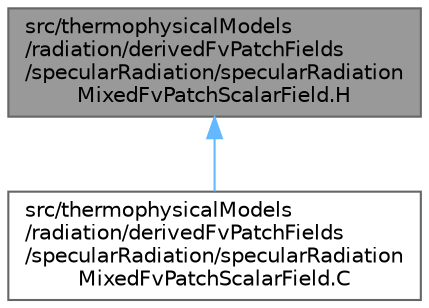 digraph "src/thermophysicalModels/radiation/derivedFvPatchFields/specularRadiation/specularRadiationMixedFvPatchScalarField.H"
{
 // LATEX_PDF_SIZE
  bgcolor="transparent";
  edge [fontname=Helvetica,fontsize=10,labelfontname=Helvetica,labelfontsize=10];
  node [fontname=Helvetica,fontsize=10,shape=box,height=0.2,width=0.4];
  Node1 [id="Node000001",label="src/thermophysicalModels\l/radiation/derivedFvPatchFields\l/specularRadiation/specularRadiation\lMixedFvPatchScalarField.H",height=0.2,width=0.4,color="gray40", fillcolor="grey60", style="filled", fontcolor="black",tooltip=" "];
  Node1 -> Node2 [id="edge1_Node000001_Node000002",dir="back",color="steelblue1",style="solid",tooltip=" "];
  Node2 [id="Node000002",label="src/thermophysicalModels\l/radiation/derivedFvPatchFields\l/specularRadiation/specularRadiation\lMixedFvPatchScalarField.C",height=0.2,width=0.4,color="grey40", fillcolor="white", style="filled",URL="$specularRadiationMixedFvPatchScalarField_8C.html",tooltip=" "];
}
